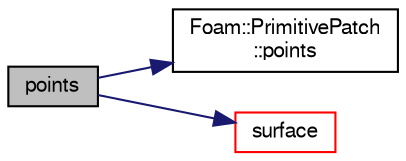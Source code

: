 digraph "points"
{
  bgcolor="transparent";
  edge [fontname="FreeSans",fontsize="10",labelfontname="FreeSans",labelfontsize="10"];
  node [fontname="FreeSans",fontsize="10",shape=record];
  rankdir="LR";
  Node339 [label="points",height=0.2,width=0.4,color="black", fillcolor="grey75", style="filled", fontcolor="black"];
  Node339 -> Node340 [color="midnightblue",fontsize="10",style="solid",fontname="FreeSans"];
  Node340 [label="Foam::PrimitivePatch\l::points",height=0.2,width=0.4,color="black",URL="$a27538.html#aa3c7d968f31c88780c663876f64ef6a6",tooltip="Return reference to global points. "];
  Node339 -> Node341 [color="midnightblue",fontsize="10",style="solid",fontname="FreeSans"];
  Node341 [label="surface",height=0.2,width=0.4,color="red",URL="$a29354.html#a02ad9066dcc3ba51f576903d355eb7d5"];
}
